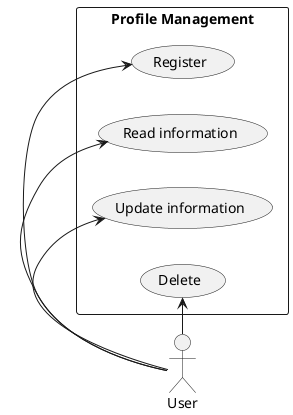 @startuml

left to right direction

User as User

rectangle "Profile Management" {
  User -> (Register)
  User -> (Read information)
  User -> (Update information)
  User -> (Delete)
}

@enduml